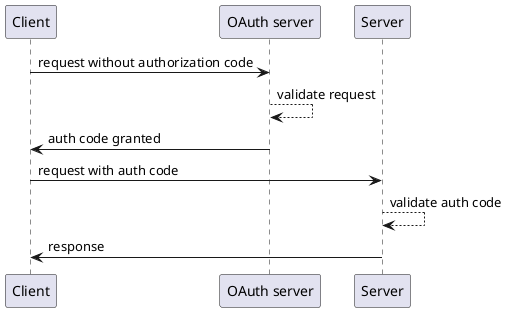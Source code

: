 @startuml myuml
Client -> "OAuth server": request without authorization code
"OAuth server" --> "OAuth server": validate request
"OAuth server" -> Client: auth code granted
Client -> Server: request with auth code
Server --> Server: validate auth code
Server -> Client: response
@enduml
